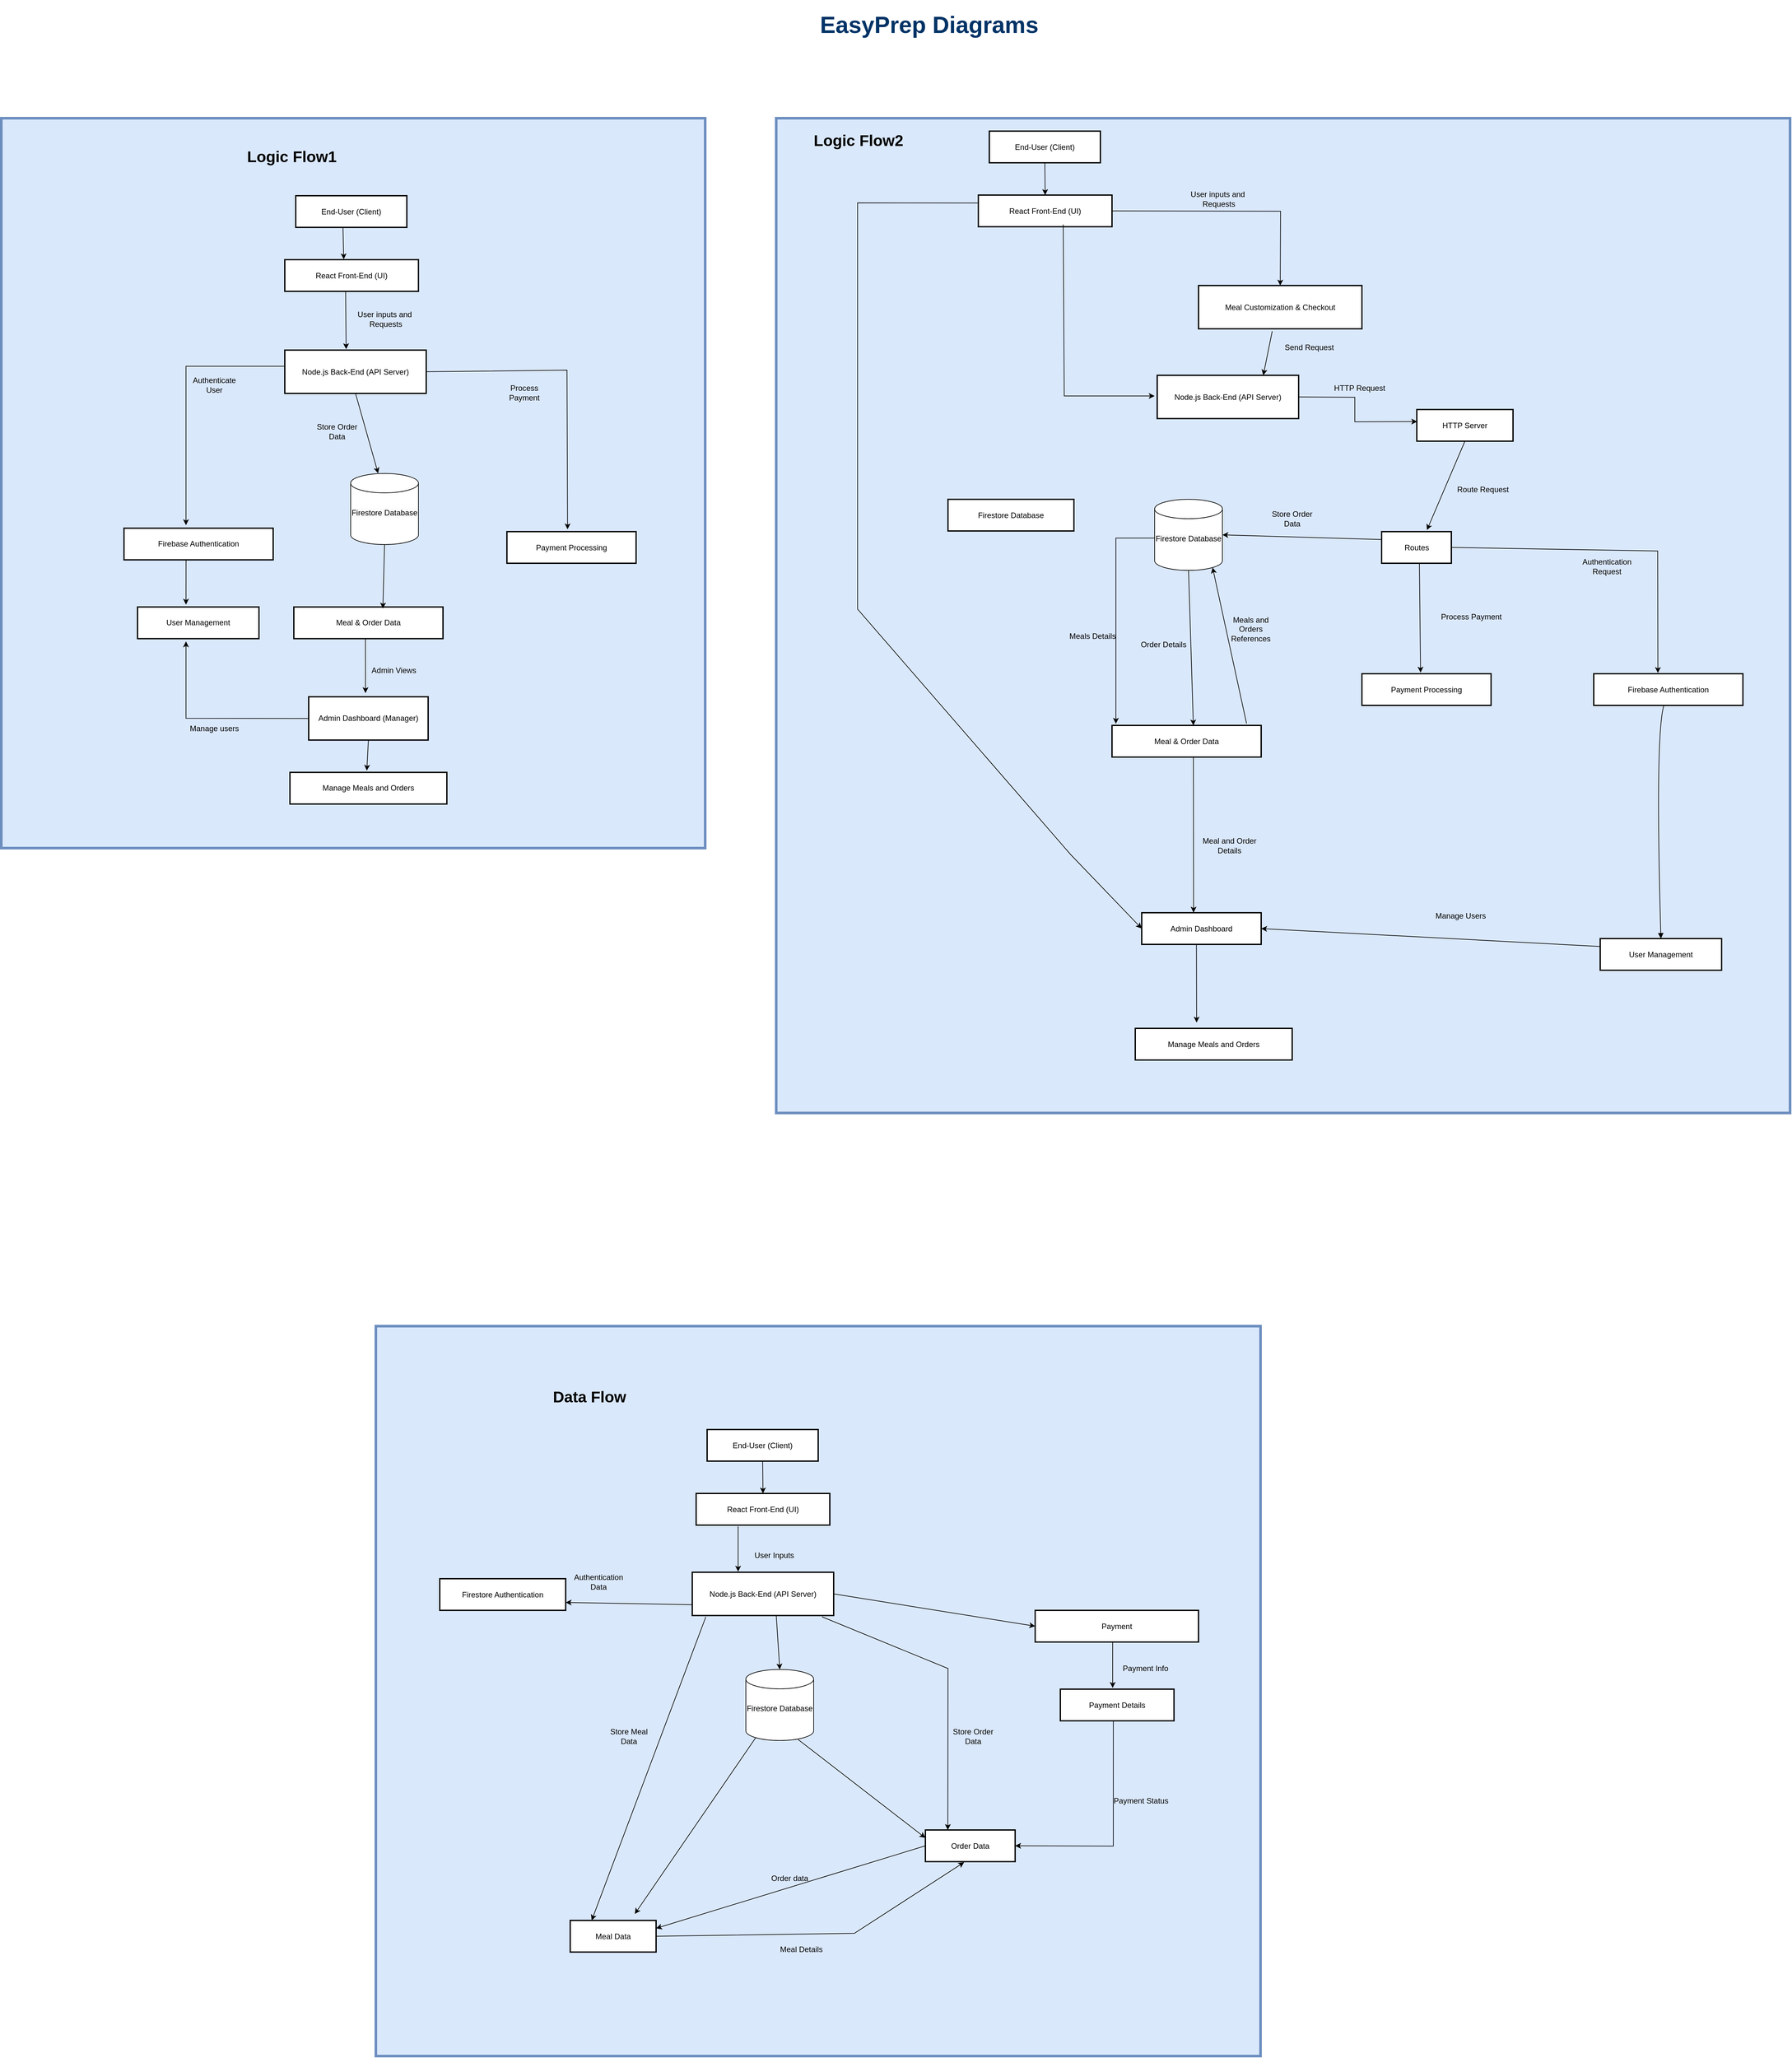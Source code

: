 <mxfile version="24.7.17">
  <diagram name="Página-1" id="Wj7bkrWhyNTTVyXBSG75">
    <mxGraphModel dx="5250" dy="5443" grid="1" gridSize="10" guides="1" tooltips="1" connect="1" arrows="1" fold="1" page="1" pageScale="1" pageWidth="827" pageHeight="1169" math="0" shadow="0">
      <root>
        <mxCell id="0" />
        <mxCell id="1" parent="0" />
        <mxCell id="B_35S5gpbFawmx_jOyjQ-3" value="" style="rounded=0;whiteSpace=wrap;html=1;strokeWidth=4;strokeColor=#6c8ebf;fillColor=#dae8fc;" parent="1" vertex="1">
          <mxGeometry x="790" y="730" width="1370" height="1130" as="geometry" />
        </mxCell>
        <mxCell id="B_35S5gpbFawmx_jOyjQ-2" value="" style="rounded=0;whiteSpace=wrap;html=1;strokeWidth=4;strokeColor=#6c8ebf;fillColor=#dae8fc;" parent="1" vertex="1">
          <mxGeometry x="1410" y="-1140" width="1570" height="1540" as="geometry" />
        </mxCell>
        <mxCell id="B_35S5gpbFawmx_jOyjQ-1" value="" style="rounded=0;whiteSpace=wrap;html=1;strokeWidth=4;strokeColor=#6c8ebf;fillColor=#dae8fc;" parent="1" vertex="1">
          <mxGeometry x="210" y="-1140" width="1090" height="1130" as="geometry" />
        </mxCell>
        <mxCell id="eNxakO4vyFPUI2PMmRqs-117" value="End-User (Client)" style="whiteSpace=wrap;strokeWidth=2;" parent="1" vertex="1">
          <mxGeometry x="666" y="-1020" width="172" height="49" as="geometry" />
        </mxCell>
        <mxCell id="eNxakO4vyFPUI2PMmRqs-118" value="React Front-End (UI)" style="whiteSpace=wrap;strokeWidth=2;" parent="1" vertex="1">
          <mxGeometry x="649" y="-921" width="207" height="49" as="geometry" />
        </mxCell>
        <mxCell id="eNxakO4vyFPUI2PMmRqs-119" value="Node.js Back-End (API Server)" style="whiteSpace=wrap;strokeWidth=2;" parent="1" vertex="1">
          <mxGeometry x="649" y="-781" width="219" height="67" as="geometry" />
        </mxCell>
        <mxCell id="eNxakO4vyFPUI2PMmRqs-120" value="Firebase Authentication" style="whiteSpace=wrap;strokeWidth=2;" parent="1" vertex="1">
          <mxGeometry x="400" y="-505.3" width="231" height="49" as="geometry" />
        </mxCell>
        <mxCell id="eNxakO4vyFPUI2PMmRqs-123" value="User Management" style="whiteSpace=wrap;strokeWidth=2;" parent="1" vertex="1">
          <mxGeometry x="421" y="-383.3" width="188" height="49" as="geometry" />
        </mxCell>
        <mxCell id="eNxakO4vyFPUI2PMmRqs-124" value="Meal &amp; Order Data" style="whiteSpace=wrap;strokeWidth=2;" parent="1" vertex="1">
          <mxGeometry x="663" y="-383.3" width="231" height="49" as="geometry" />
        </mxCell>
        <mxCell id="eNxakO4vyFPUI2PMmRqs-125" value="Payment Processing" style="whiteSpace=wrap;strokeWidth=2;" parent="1" vertex="1">
          <mxGeometry x="993" y="-500" width="200" height="49" as="geometry" />
        </mxCell>
        <mxCell id="eNxakO4vyFPUI2PMmRqs-126" value="Admin Dashboard (Manager)" style="whiteSpace=wrap;strokeWidth=2;" parent="1" vertex="1">
          <mxGeometry x="686" y="-244.3" width="185" height="67" as="geometry" />
        </mxCell>
        <mxCell id="eNxakO4vyFPUI2PMmRqs-127" value="Manage Meals and Orders" style="whiteSpace=wrap;strokeWidth=2;" parent="1" vertex="1">
          <mxGeometry x="657" y="-127.3" width="243" height="49" as="geometry" />
        </mxCell>
        <mxCell id="eNxakO4vyFPUI2PMmRqs-146" value="&lt;font style=&quot;font-size: 24px;&quot;&gt;&lt;b&gt;Logic Flow1&lt;/b&gt;&lt;/font&gt;" style="text;html=1;align=center;verticalAlign=middle;whiteSpace=wrap;rounded=0;" parent="1" vertex="1">
          <mxGeometry x="540" y="-1100" width="240" height="40" as="geometry" />
        </mxCell>
        <mxCell id="eNxakO4vyFPUI2PMmRqs-147" value="End-User (Client)" style="whiteSpace=wrap;strokeWidth=2;" parent="1" vertex="1">
          <mxGeometry x="1303" y="890" width="172" height="49" as="geometry" />
        </mxCell>
        <mxCell id="eNxakO4vyFPUI2PMmRqs-148" value="React Front-End (UI)" style="whiteSpace=wrap;strokeWidth=2;" parent="1" vertex="1">
          <mxGeometry x="1286" y="989" width="207" height="49" as="geometry" />
        </mxCell>
        <mxCell id="eNxakO4vyFPUI2PMmRqs-149" value="Node.js Back-End (API Server)" style="whiteSpace=wrap;strokeWidth=2;" parent="1" vertex="1">
          <mxGeometry x="1280" y="1111" width="219" height="67" as="geometry" />
        </mxCell>
        <mxCell id="eNxakO4vyFPUI2PMmRqs-152" value=" Payment " style="whiteSpace=wrap;strokeWidth=2;" parent="1" vertex="1">
          <mxGeometry x="1811" y="1170" width="253" height="49" as="geometry" />
        </mxCell>
        <mxCell id="eNxakO4vyFPUI2PMmRqs-153" value="Meal Data" style="whiteSpace=wrap;strokeWidth=2;" parent="1" vertex="1">
          <mxGeometry x="1091" y="1650" width="133" height="49" as="geometry" />
        </mxCell>
        <mxCell id="eNxakO4vyFPUI2PMmRqs-154" value="Order Data" style="whiteSpace=wrap;strokeWidth=2;" parent="1" vertex="1">
          <mxGeometry x="1641" y="1510" width="139" height="49" as="geometry" />
        </mxCell>
        <mxCell id="eNxakO4vyFPUI2PMmRqs-155" value="Payment Details" style="whiteSpace=wrap;strokeWidth=2;" parent="1" vertex="1">
          <mxGeometry x="1850" y="1292" width="176" height="49" as="geometry" />
        </mxCell>
        <mxCell id="eNxakO4vyFPUI2PMmRqs-172" value="&lt;font style=&quot;font-size: 24px;&quot;&gt;&lt;b&gt;Data Flow&lt;/b&gt;&lt;/font&gt;" style="text;html=1;align=center;verticalAlign=middle;whiteSpace=wrap;rounded=0;" parent="1" vertex="1">
          <mxGeometry x="1001" y="820" width="240" height="40" as="geometry" />
        </mxCell>
        <mxCell id="eNxakO4vyFPUI2PMmRqs-173" value="&lt;span style=&quot;font-size: 24px;&quot;&gt;&lt;b&gt;Logic Flow2&lt;/b&gt;&lt;/span&gt;" style="text;html=1;align=center;verticalAlign=middle;whiteSpace=wrap;rounded=0;" parent="1" vertex="1">
          <mxGeometry x="1356" y="-1120" width="363" height="30" as="geometry" />
        </mxCell>
        <mxCell id="eNxakO4vyFPUI2PMmRqs-174" value="End-User (Client)" style="whiteSpace=wrap;strokeWidth=2;" parent="1" vertex="1">
          <mxGeometry x="1740" y="-1120" width="172" height="49" as="geometry" />
        </mxCell>
        <mxCell id="eNxakO4vyFPUI2PMmRqs-175" value="React Front-End (UI)" style="whiteSpace=wrap;strokeWidth=2;" parent="1" vertex="1">
          <mxGeometry x="1723" y="-1021" width="207" height="49" as="geometry" />
        </mxCell>
        <mxCell id="eNxakO4vyFPUI2PMmRqs-176" value="Node.js Back-End (API Server)" style="whiteSpace=wrap;strokeWidth=2;" parent="1" vertex="1">
          <mxGeometry x="2000" y="-742" width="219" height="67" as="geometry" />
        </mxCell>
        <mxCell id="eNxakO4vyFPUI2PMmRqs-177" value="HTTP Server" style="whiteSpace=wrap;strokeWidth=2;" parent="1" vertex="1">
          <mxGeometry x="2402" y="-689" width="149" height="49" as="geometry" />
        </mxCell>
        <mxCell id="eNxakO4vyFPUI2PMmRqs-178" value="Routes" style="whiteSpace=wrap;strokeWidth=2;" parent="1" vertex="1">
          <mxGeometry x="2347.5" y="-500" width="108" height="49" as="geometry" />
        </mxCell>
        <mxCell id="eNxakO4vyFPUI2PMmRqs-179" value="Firebase Authentication" style="whiteSpace=wrap;strokeWidth=2;" parent="1" vertex="1">
          <mxGeometry x="2676" y="-280" width="231" height="49" as="geometry" />
        </mxCell>
        <mxCell id="eNxakO4vyFPUI2PMmRqs-180" value="Firestore Database" style="whiteSpace=wrap;strokeWidth=2;" parent="1" vertex="1">
          <mxGeometry x="1676" y="-550" width="195" height="49" as="geometry" />
        </mxCell>
        <mxCell id="eNxakO4vyFPUI2PMmRqs-182" value="User Management" style="whiteSpace=wrap;strokeWidth=2;" parent="1" vertex="1">
          <mxGeometry x="2686" y="130" width="188" height="49" as="geometry" />
        </mxCell>
        <mxCell id="eNxakO4vyFPUI2PMmRqs-183" value="Meal &amp; Order Data" style="whiteSpace=wrap;strokeWidth=2;" parent="1" vertex="1">
          <mxGeometry x="1930" y="-200" width="231" height="49" as="geometry" />
        </mxCell>
        <mxCell id="eNxakO4vyFPUI2PMmRqs-184" value="Payment Processing" style="whiteSpace=wrap;strokeWidth=2;" parent="1" vertex="1">
          <mxGeometry x="2317" y="-280" width="200" height="49" as="geometry" />
        </mxCell>
        <mxCell id="eNxakO4vyFPUI2PMmRqs-185" value="Admin Dashboard" style="whiteSpace=wrap;strokeWidth=2;" parent="1" vertex="1">
          <mxGeometry x="1976" y="90" width="185" height="49" as="geometry" />
        </mxCell>
        <mxCell id="eNxakO4vyFPUI2PMmRqs-186" value="Manage Meals and Orders" style="whiteSpace=wrap;strokeWidth=2;" parent="1" vertex="1">
          <mxGeometry x="1966" y="269" width="243" height="49" as="geometry" />
        </mxCell>
        <mxCell id="eNxakO4vyFPUI2PMmRqs-187" value="Meal Customization &amp; Checkout" style="whiteSpace=wrap;strokeWidth=2;" parent="1" vertex="1">
          <mxGeometry x="2064" y="-881" width="253" height="67" as="geometry" />
        </mxCell>
        <mxCell id="eNxakO4vyFPUI2PMmRqs-188" value="" style="whiteSpace=wrap;strokeWidth=2;" parent="1" vertex="1">
          <mxGeometry x="2941" y="155" as="geometry" />
        </mxCell>
        <mxCell id="eNxakO4vyFPUI2PMmRqs-189" value="" style="whiteSpace=wrap;strokeWidth=2;" parent="1" vertex="1">
          <mxGeometry x="2571" y="394" as="geometry" />
        </mxCell>
        <mxCell id="eNxakO4vyFPUI2PMmRqs-197" value="" style="curved=1;startArrow=none;endArrow=block;exitX=0.47;exitY=1;entryX=0.5;entryY=0.01;rounded=0;" parent="1" source="eNxakO4vyFPUI2PMmRqs-179" target="eNxakO4vyFPUI2PMmRqs-182" edge="1">
          <mxGeometry relative="1" as="geometry">
            <Array as="points">
              <mxPoint x="2771" y="-186" />
            </Array>
          </mxGeometry>
        </mxCell>
        <mxCell id="eNxakO4vyFPUI2PMmRqs-220" value="&#xa;&lt;span style=&quot;color: rgb(0, 0, 0); font-family: Helvetica; font-size: 12px; font-style: normal; font-variant-ligatures: normal; font-variant-caps: normal; font-weight: 400; letter-spacing: normal; orphans: 2; text-align: center; text-indent: 0px; text-transform: none; widows: 2; word-spacing: 0px; -webkit-text-stroke-width: 0px; white-space: normal; background-color: rgb(251, 251, 251); text-decoration-thickness: initial; text-decoration-style: initial; text-decoration-color: initial; display: inline !important; float: none;&quot;&gt;Firestore Database&lt;/span&gt;&#xa;&#xa;" style="shape=cylinder3;whiteSpace=wrap;html=1;boundedLbl=1;backgroundOutline=1;size=15;" parent="1" vertex="1">
          <mxGeometry x="751" y="-590" width="105" height="110" as="geometry" />
        </mxCell>
        <mxCell id="eNxakO4vyFPUI2PMmRqs-222" value="" style="endArrow=classic;html=1;rounded=0;exitX=0.425;exitY=1.012;exitDx=0;exitDy=0;exitPerimeter=0;entryX=0.441;entryY=-0.012;entryDx=0;entryDy=0;entryPerimeter=0;" parent="1" source="eNxakO4vyFPUI2PMmRqs-117" target="eNxakO4vyFPUI2PMmRqs-118" edge="1">
          <mxGeometry width="50" height="50" relative="1" as="geometry">
            <mxPoint x="786" y="-850" as="sourcePoint" />
            <mxPoint x="836" y="-900" as="targetPoint" />
          </mxGeometry>
        </mxCell>
        <mxCell id="eNxakO4vyFPUI2PMmRqs-223" value="User inputs and&amp;nbsp; Requests" style="text;html=1;align=center;verticalAlign=middle;whiteSpace=wrap;rounded=0;" parent="1" vertex="1">
          <mxGeometry x="745" y="-844" width="121" height="30" as="geometry" />
        </mxCell>
        <mxCell id="eNxakO4vyFPUI2PMmRqs-224" value="" style="endArrow=classic;html=1;rounded=0;exitX=0.455;exitY=0.996;exitDx=0;exitDy=0;exitPerimeter=0;entryX=0.434;entryY=-0.021;entryDx=0;entryDy=0;entryPerimeter=0;" parent="1" source="eNxakO4vyFPUI2PMmRqs-118" target="eNxakO4vyFPUI2PMmRqs-119" edge="1">
          <mxGeometry width="50" height="50" relative="1" as="geometry">
            <mxPoint x="786" y="-850" as="sourcePoint" />
            <mxPoint x="836" y="-900" as="targetPoint" />
          </mxGeometry>
        </mxCell>
        <mxCell id="eNxakO4vyFPUI2PMmRqs-225" value="Store Order Data" style="text;html=1;align=center;verticalAlign=middle;whiteSpace=wrap;rounded=0;" parent="1" vertex="1">
          <mxGeometry x="686" y="-670" width="88" height="30" as="geometry" />
        </mxCell>
        <mxCell id="eNxakO4vyFPUI2PMmRqs-226" value="" style="endArrow=classic;html=1;rounded=0;exitX=0.5;exitY=1;exitDx=0;exitDy=0;entryX=0.405;entryY=-0.002;entryDx=0;entryDy=0;entryPerimeter=0;" parent="1" source="eNxakO4vyFPUI2PMmRqs-119" target="eNxakO4vyFPUI2PMmRqs-220" edge="1">
          <mxGeometry width="50" height="50" relative="1" as="geometry">
            <mxPoint x="736" y="-590" as="sourcePoint" />
            <mxPoint x="786" y="-640" as="targetPoint" />
          </mxGeometry>
        </mxCell>
        <mxCell id="eNxakO4vyFPUI2PMmRqs-227" value="" style="endArrow=classic;html=1;rounded=0;exitX=1;exitY=0.5;exitDx=0;exitDy=0;entryX=0.636;entryY=0.035;entryDx=0;entryDy=0;entryPerimeter=0;" parent="1" source="eNxakO4vyFPUI2PMmRqs-119" edge="1">
          <mxGeometry width="50" height="50" relative="1" as="geometry">
            <mxPoint x="846" y="-490" as="sourcePoint" />
            <mxPoint x="1086.908" y="-503.585" as="targetPoint" />
            <Array as="points">
              <mxPoint x="1086" y="-750" />
            </Array>
          </mxGeometry>
        </mxCell>
        <mxCell id="eNxakO4vyFPUI2PMmRqs-228" value="Process Payment" style="text;html=1;align=center;verticalAlign=middle;whiteSpace=wrap;rounded=0;" parent="1" vertex="1">
          <mxGeometry x="976" y="-730" width="88" height="30" as="geometry" />
        </mxCell>
        <mxCell id="eNxakO4vyFPUI2PMmRqs-231" value="" style="endArrow=classic;html=1;rounded=0;exitX=0.003;exitY=0.373;exitDx=0;exitDy=0;exitPerimeter=0;" parent="1" source="eNxakO4vyFPUI2PMmRqs-119" edge="1">
          <mxGeometry width="50" height="50" relative="1" as="geometry">
            <mxPoint x="496" y="-760" as="sourcePoint" />
            <mxPoint x="496" y="-510" as="targetPoint" />
            <Array as="points">
              <mxPoint x="496" y="-756" />
            </Array>
          </mxGeometry>
        </mxCell>
        <mxCell id="eNxakO4vyFPUI2PMmRqs-233" value="Authenticate User" style="text;html=1;align=center;verticalAlign=middle;whiteSpace=wrap;rounded=0;" parent="1" vertex="1">
          <mxGeometry x="496" y="-742" width="88" height="30" as="geometry" />
        </mxCell>
        <mxCell id="eNxakO4vyFPUI2PMmRqs-234" value="" style="endArrow=classic;html=1;rounded=0;exitX=0.416;exitY=0.986;exitDx=0;exitDy=0;exitPerimeter=0;entryX=0.399;entryY=-0.076;entryDx=0;entryDy=0;entryPerimeter=0;" parent="1" source="eNxakO4vyFPUI2PMmRqs-120" target="eNxakO4vyFPUI2PMmRqs-123" edge="1">
          <mxGeometry width="50" height="50" relative="1" as="geometry">
            <mxPoint x="996" y="-370" as="sourcePoint" />
            <mxPoint x="1046" y="-420" as="targetPoint" />
          </mxGeometry>
        </mxCell>
        <mxCell id="eNxakO4vyFPUI2PMmRqs-236" value="" style="endArrow=classic;html=1;rounded=0;exitX=0.5;exitY=1;exitDx=0;exitDy=0;exitPerimeter=0;entryX=0.597;entryY=0.047;entryDx=0;entryDy=0;entryPerimeter=0;" parent="1" source="eNxakO4vyFPUI2PMmRqs-220" target="eNxakO4vyFPUI2PMmRqs-124" edge="1">
          <mxGeometry width="50" height="50" relative="1" as="geometry">
            <mxPoint x="996" y="-370" as="sourcePoint" />
            <mxPoint x="1046" y="-420" as="targetPoint" />
          </mxGeometry>
        </mxCell>
        <mxCell id="eNxakO4vyFPUI2PMmRqs-238" value="" style="endArrow=classic;html=1;rounded=0;exitX=0.48;exitY=1;exitDx=0;exitDy=0;exitPerimeter=0;" parent="1" source="eNxakO4vyFPUI2PMmRqs-124" edge="1">
          <mxGeometry width="50" height="50" relative="1" as="geometry">
            <mxPoint x="916" y="-300" as="sourcePoint" />
            <mxPoint x="774" y="-250" as="targetPoint" />
          </mxGeometry>
        </mxCell>
        <mxCell id="eNxakO4vyFPUI2PMmRqs-239" value="&lt;div&gt;Admin Views&lt;/div&gt;" style="text;html=1;align=center;verticalAlign=middle;whiteSpace=wrap;rounded=0;" parent="1" vertex="1">
          <mxGeometry x="774" y="-300" width="88" height="30" as="geometry" />
        </mxCell>
        <mxCell id="eNxakO4vyFPUI2PMmRqs-240" value="" style="endArrow=classic;html=1;rounded=0;exitX=0.5;exitY=1;exitDx=0;exitDy=0;" parent="1" source="eNxakO4vyFPUI2PMmRqs-126" edge="1">
          <mxGeometry width="50" height="50" relative="1" as="geometry">
            <mxPoint x="916" y="-300" as="sourcePoint" />
            <mxPoint x="776" y="-130" as="targetPoint" />
          </mxGeometry>
        </mxCell>
        <mxCell id="eNxakO4vyFPUI2PMmRqs-241" value="" style="endArrow=classic;html=1;rounded=0;entryX=0.5;entryY=0;entryDx=0;entryDy=0;" parent="1" target="eNxakO4vyFPUI2PMmRqs-175" edge="1">
          <mxGeometry width="50" height="50" relative="1" as="geometry">
            <mxPoint x="1826" y="-1070" as="sourcePoint" />
            <mxPoint x="1946" y="-930" as="targetPoint" />
          </mxGeometry>
        </mxCell>
        <mxCell id="eNxakO4vyFPUI2PMmRqs-242" value="" style="endArrow=classic;html=1;rounded=0;exitX=1;exitY=0.5;exitDx=0;exitDy=0;entryX=0.5;entryY=0;entryDx=0;entryDy=0;" parent="1" source="eNxakO4vyFPUI2PMmRqs-175" target="eNxakO4vyFPUI2PMmRqs-187" edge="1">
          <mxGeometry width="50" height="50" relative="1" as="geometry">
            <mxPoint x="1446" y="-720" as="sourcePoint" />
            <mxPoint x="1496" y="-770" as="targetPoint" />
            <Array as="points">
              <mxPoint x="2191" y="-996" />
            </Array>
          </mxGeometry>
        </mxCell>
        <mxCell id="eNxakO4vyFPUI2PMmRqs-243" value="User inputs and&amp;nbsp; Requests" style="text;html=1;align=center;verticalAlign=middle;whiteSpace=wrap;rounded=0;" parent="1" vertex="1">
          <mxGeometry x="2035" y="-1030" width="121" height="30" as="geometry" />
        </mxCell>
        <mxCell id="eNxakO4vyFPUI2PMmRqs-244" value="Send Request" style="text;html=1;align=center;verticalAlign=middle;whiteSpace=wrap;rounded=0;" parent="1" vertex="1">
          <mxGeometry x="2175" y="-800" width="121" height="30" as="geometry" />
        </mxCell>
        <mxCell id="eNxakO4vyFPUI2PMmRqs-245" value="" style="endArrow=classic;html=1;rounded=0;exitX=0.451;exitY=1.056;exitDx=0;exitDy=0;exitPerimeter=0;entryX=0.75;entryY=0;entryDx=0;entryDy=0;" parent="1" source="eNxakO4vyFPUI2PMmRqs-187" target="eNxakO4vyFPUI2PMmRqs-176" edge="1">
          <mxGeometry width="50" height="50" relative="1" as="geometry">
            <mxPoint x="1606" y="-720" as="sourcePoint" />
            <mxPoint x="1656" y="-770" as="targetPoint" />
          </mxGeometry>
        </mxCell>
        <mxCell id="eNxakO4vyFPUI2PMmRqs-246" value="" style="endArrow=classic;html=1;rounded=0;exitX=0.635;exitY=0.931;exitDx=0;exitDy=0;exitPerimeter=0;" parent="1" source="eNxakO4vyFPUI2PMmRqs-175" edge="1">
          <mxGeometry width="50" height="50" relative="1" as="geometry">
            <mxPoint x="1896" y="-690" as="sourcePoint" />
            <mxPoint x="1996" y="-710" as="targetPoint" />
            <Array as="points">
              <mxPoint x="1856" y="-710" />
            </Array>
          </mxGeometry>
        </mxCell>
        <mxCell id="eNxakO4vyFPUI2PMmRqs-247" value="HTTP Request&lt;div&gt;&lt;br&gt;&lt;/div&gt;" style="text;html=1;align=center;verticalAlign=middle;whiteSpace=wrap;rounded=0;" parent="1" vertex="1">
          <mxGeometry x="2253" y="-730" width="121" height="30" as="geometry" />
        </mxCell>
        <mxCell id="eNxakO4vyFPUI2PMmRqs-248" value="" style="endArrow=classic;html=1;rounded=0;exitX=1;exitY=0.5;exitDx=0;exitDy=0;entryX=0.004;entryY=0.38;entryDx=0;entryDy=0;entryPerimeter=0;" parent="1" source="eNxakO4vyFPUI2PMmRqs-176" target="eNxakO4vyFPUI2PMmRqs-177" edge="1">
          <mxGeometry width="50" height="50" relative="1" as="geometry">
            <mxPoint x="2116" y="-540" as="sourcePoint" />
            <mxPoint x="2166" y="-590" as="targetPoint" />
            <Array as="points">
              <mxPoint x="2306" y="-708" />
              <mxPoint x="2306" y="-670" />
            </Array>
          </mxGeometry>
        </mxCell>
        <mxCell id="eNxakO4vyFPUI2PMmRqs-249" value="" style="endArrow=classic;html=1;rounded=0;exitX=0.5;exitY=1;exitDx=0;exitDy=0;entryX=0.65;entryY=-0.051;entryDx=0;entryDy=0;entryPerimeter=0;" parent="1" source="eNxakO4vyFPUI2PMmRqs-177" target="eNxakO4vyFPUI2PMmRqs-178" edge="1">
          <mxGeometry width="50" height="50" relative="1" as="geometry">
            <mxPoint x="2296" y="-550" as="sourcePoint" />
            <mxPoint x="2346" y="-600" as="targetPoint" />
          </mxGeometry>
        </mxCell>
        <mxCell id="eNxakO4vyFPUI2PMmRqs-250" value="&lt;div&gt;Route Request&lt;/div&gt;" style="text;html=1;align=center;verticalAlign=middle;whiteSpace=wrap;rounded=0;" parent="1" vertex="1">
          <mxGeometry x="2444" y="-580" width="121" height="30" as="geometry" />
        </mxCell>
        <mxCell id="eNxakO4vyFPUI2PMmRqs-251" value="&lt;div&gt;Authentication Request&lt;/div&gt;" style="text;html=1;align=center;verticalAlign=middle;whiteSpace=wrap;rounded=0;" parent="1" vertex="1">
          <mxGeometry x="2636" y="-461" width="121" height="30" as="geometry" />
        </mxCell>
        <mxCell id="eNxakO4vyFPUI2PMmRqs-252" value="" style="endArrow=classic;html=1;rounded=0;exitX=1;exitY=0.5;exitDx=0;exitDy=0;entryX=0.43;entryY=-0.025;entryDx=0;entryDy=0;entryPerimeter=0;" parent="1" source="eNxakO4vyFPUI2PMmRqs-178" target="eNxakO4vyFPUI2PMmRqs-179" edge="1">
          <mxGeometry width="50" height="50" relative="1" as="geometry">
            <mxPoint x="2626" y="-320" as="sourcePoint" />
            <mxPoint x="2676" y="-370" as="targetPoint" />
            <Array as="points">
              <mxPoint x="2775" y="-470" />
            </Array>
          </mxGeometry>
        </mxCell>
        <mxCell id="eNxakO4vyFPUI2PMmRqs-254" value="&lt;div&gt;Process Payment&lt;/div&gt;" style="text;html=1;align=center;verticalAlign=middle;whiteSpace=wrap;rounded=0;" parent="1" vertex="1">
          <mxGeometry x="2426" y="-383.3" width="121" height="30" as="geometry" />
        </mxCell>
        <mxCell id="eNxakO4vyFPUI2PMmRqs-255" value="" style="endArrow=classic;html=1;rounded=0;entryX=0.434;entryY=-0.037;entryDx=0;entryDy=0;entryPerimeter=0;" parent="1" edge="1">
          <mxGeometry width="50" height="50" relative="1" as="geometry">
            <mxPoint x="2406" y="-450" as="sourcePoint" />
            <mxPoint x="2407.802" y="-281.813" as="targetPoint" />
          </mxGeometry>
        </mxCell>
        <mxCell id="eNxakO4vyFPUI2PMmRqs-256" style="edgeStyle=orthogonalEdgeStyle;rounded=0;orthogonalLoop=1;jettySize=auto;html=1;exitX=0.5;exitY=1;exitDx=0;exitDy=0;" parent="1" source="eNxakO4vyFPUI2PMmRqs-254" target="eNxakO4vyFPUI2PMmRqs-254" edge="1">
          <mxGeometry relative="1" as="geometry" />
        </mxCell>
        <mxCell id="eNxakO4vyFPUI2PMmRqs-259" value="" style="endArrow=classic;html=1;rounded=0;exitX=0;exitY=0.5;exitDx=0;exitDy=0;" parent="1" source="eNxakO4vyFPUI2PMmRqs-126" edge="1">
          <mxGeometry width="50" height="50" relative="1" as="geometry">
            <mxPoint x="836" y="-80" as="sourcePoint" />
            <mxPoint x="496" y="-330" as="targetPoint" />
            <Array as="points">
              <mxPoint x="496" y="-211" />
            </Array>
          </mxGeometry>
        </mxCell>
        <mxCell id="eNxakO4vyFPUI2PMmRqs-260" value="&lt;div&gt;Manage users&lt;/div&gt;" style="text;html=1;align=center;verticalAlign=middle;whiteSpace=wrap;rounded=0;" parent="1" vertex="1">
          <mxGeometry x="496" y="-210" width="88" height="30" as="geometry" />
        </mxCell>
        <mxCell id="eNxakO4vyFPUI2PMmRqs-261" value="Store Order Data" style="text;html=1;align=center;verticalAlign=middle;whiteSpace=wrap;rounded=0;" parent="1" vertex="1">
          <mxGeometry x="2165" y="-535.3" width="88" height="30" as="geometry" />
        </mxCell>
        <mxCell id="eNxakO4vyFPUI2PMmRqs-262" value="&#xa;&lt;span style=&quot;color: rgb(0, 0, 0); font-family: Helvetica; font-size: 12px; font-style: normal; font-variant-ligatures: normal; font-variant-caps: normal; font-weight: 400; letter-spacing: normal; orphans: 2; text-align: center; text-indent: 0px; text-transform: none; widows: 2; word-spacing: 0px; -webkit-text-stroke-width: 0px; white-space: normal; background-color: rgb(251, 251, 251); text-decoration-thickness: initial; text-decoration-style: initial; text-decoration-color: initial; display: inline !important; float: none;&quot;&gt;Firestore Database&lt;/span&gt;&#xa;&#xa;" style="shape=cylinder3;whiteSpace=wrap;html=1;boundedLbl=1;backgroundOutline=1;size=15;" parent="1" vertex="1">
          <mxGeometry x="1996" y="-550" width="105" height="110" as="geometry" />
        </mxCell>
        <mxCell id="eNxakO4vyFPUI2PMmRqs-263" value="" style="endArrow=classic;html=1;rounded=0;exitX=0;exitY=0.25;exitDx=0;exitDy=0;entryX=1;entryY=0.5;entryDx=0;entryDy=0;entryPerimeter=0;" parent="1" source="eNxakO4vyFPUI2PMmRqs-178" target="eNxakO4vyFPUI2PMmRqs-262" edge="1">
          <mxGeometry width="50" height="50" relative="1" as="geometry">
            <mxPoint x="1706" y="-600" as="sourcePoint" />
            <mxPoint x="1756" y="-650" as="targetPoint" />
          </mxGeometry>
        </mxCell>
        <mxCell id="eNxakO4vyFPUI2PMmRqs-264" value="" style="endArrow=classic;html=1;rounded=0;exitX=0.902;exitY=-0.061;exitDx=0;exitDy=0;exitPerimeter=0;entryX=0.855;entryY=1;entryDx=0;entryDy=-4.35;entryPerimeter=0;" parent="1" source="eNxakO4vyFPUI2PMmRqs-183" target="eNxakO4vyFPUI2PMmRqs-262" edge="1">
          <mxGeometry width="50" height="50" relative="1" as="geometry">
            <mxPoint x="1806" y="-110" as="sourcePoint" />
            <mxPoint x="1856" y="-160" as="targetPoint" />
          </mxGeometry>
        </mxCell>
        <mxCell id="eNxakO4vyFPUI2PMmRqs-265" value="Meals and Orders References" style="text;html=1;align=center;verticalAlign=middle;whiteSpace=wrap;rounded=0;" parent="1" vertex="1">
          <mxGeometry x="2101" y="-364.3" width="88" height="30" as="geometry" />
        </mxCell>
        <mxCell id="eNxakO4vyFPUI2PMmRqs-266" value="" style="endArrow=classic;html=1;rounded=0;exitX=0.5;exitY=1;exitDx=0;exitDy=0;exitPerimeter=0;" parent="1" source="eNxakO4vyFPUI2PMmRqs-262" edge="1">
          <mxGeometry width="50" height="50" relative="1" as="geometry">
            <mxPoint x="1926" y="-300" as="sourcePoint" />
            <mxPoint x="2056" y="-200" as="targetPoint" />
          </mxGeometry>
        </mxCell>
        <mxCell id="eNxakO4vyFPUI2PMmRqs-267" value="Order Details" style="text;html=1;align=center;verticalAlign=middle;whiteSpace=wrap;rounded=0;" parent="1" vertex="1">
          <mxGeometry x="1966" y="-340.0" width="88" height="30" as="geometry" />
        </mxCell>
        <mxCell id="eNxakO4vyFPUI2PMmRqs-268" value="" style="endArrow=classic;html=1;rounded=0;exitX=0;exitY=0.545;exitDx=0;exitDy=0;exitPerimeter=0;entryX=0.026;entryY=-0.054;entryDx=0;entryDy=0;entryPerimeter=0;" parent="1" source="eNxakO4vyFPUI2PMmRqs-262" target="eNxakO4vyFPUI2PMmRqs-183" edge="1">
          <mxGeometry width="50" height="50" relative="1" as="geometry">
            <mxPoint x="1806" y="-110" as="sourcePoint" />
            <mxPoint x="1936" y="-210" as="targetPoint" />
            <Array as="points">
              <mxPoint x="1936" y="-490" />
            </Array>
          </mxGeometry>
        </mxCell>
        <mxCell id="eNxakO4vyFPUI2PMmRqs-269" value="Meals Details" style="text;html=1;align=center;verticalAlign=middle;whiteSpace=wrap;rounded=0;" parent="1" vertex="1">
          <mxGeometry x="1856" y="-353.3" width="88" height="30" as="geometry" />
        </mxCell>
        <mxCell id="eNxakO4vyFPUI2PMmRqs-270" value="" style="endArrow=classic;html=1;rounded=0;entryX=0.434;entryY=-0.005;entryDx=0;entryDy=0;entryPerimeter=0;" parent="1" target="eNxakO4vyFPUI2PMmRqs-185" edge="1">
          <mxGeometry width="50" height="50" relative="1" as="geometry">
            <mxPoint x="2056" y="-150" as="sourcePoint" />
            <mxPoint x="2256" y="90" as="targetPoint" />
          </mxGeometry>
        </mxCell>
        <mxCell id="eNxakO4vyFPUI2PMmRqs-271" value="&lt;div&gt;Meal and Order Details&lt;/div&gt;" style="text;html=1;align=center;verticalAlign=middle;whiteSpace=wrap;rounded=0;" parent="1" vertex="1">
          <mxGeometry x="2068" y="-29.3" width="88" height="30" as="geometry" />
        </mxCell>
        <mxCell id="eNxakO4vyFPUI2PMmRqs-272" value="&lt;div&gt;Manage Users&lt;/div&gt;" style="text;html=1;align=center;verticalAlign=middle;whiteSpace=wrap;rounded=0;" parent="1" vertex="1">
          <mxGeometry x="2426" y="80" width="88" height="30" as="geometry" />
        </mxCell>
        <mxCell id="eNxakO4vyFPUI2PMmRqs-273" value="" style="endArrow=classic;html=1;rounded=0;exitX=0;exitY=0.25;exitDx=0;exitDy=0;entryX=1;entryY=0.5;entryDx=0;entryDy=0;" parent="1" source="eNxakO4vyFPUI2PMmRqs-182" target="eNxakO4vyFPUI2PMmRqs-185" edge="1">
          <mxGeometry width="50" height="50" relative="1" as="geometry">
            <mxPoint x="2206" y="140" as="sourcePoint" />
            <mxPoint x="2256" y="90" as="targetPoint" />
          </mxGeometry>
        </mxCell>
        <mxCell id="eNxakO4vyFPUI2PMmRqs-274" value="" style="endArrow=classic;html=1;rounded=0;exitX=0.458;exitY=1.016;exitDx=0;exitDy=0;exitPerimeter=0;" parent="1" source="eNxakO4vyFPUI2PMmRqs-185" edge="1">
          <mxGeometry width="50" height="50" relative="1" as="geometry">
            <mxPoint x="2206" y="140" as="sourcePoint" />
            <mxPoint x="2061" y="260" as="targetPoint" />
          </mxGeometry>
        </mxCell>
        <mxCell id="eNxakO4vyFPUI2PMmRqs-275" value="" style="endArrow=classic;html=1;rounded=0;exitX=0;exitY=0.25;exitDx=0;exitDy=0;entryX=0;entryY=0.5;entryDx=0;entryDy=0;" parent="1" source="eNxakO4vyFPUI2PMmRqs-175" target="eNxakO4vyFPUI2PMmRqs-185" edge="1">
          <mxGeometry width="50" height="50" relative="1" as="geometry">
            <mxPoint x="2166" y="-80" as="sourcePoint" />
            <mxPoint x="2216" y="-130" as="targetPoint" />
            <Array as="points">
              <mxPoint x="1536" y="-1009" />
              <mxPoint x="1536" y="-380" />
              <mxPoint x="1866" />
            </Array>
          </mxGeometry>
        </mxCell>
        <mxCell id="eNxakO4vyFPUI2PMmRqs-276" value="" style="endArrow=classic;html=1;rounded=0;exitX=0.5;exitY=1;exitDx=0;exitDy=0;entryX=0.5;entryY=0;entryDx=0;entryDy=0;" parent="1" source="eNxakO4vyFPUI2PMmRqs-147" target="eNxakO4vyFPUI2PMmRqs-148" edge="1">
          <mxGeometry width="50" height="50" relative="1" as="geometry">
            <mxPoint x="1451" y="1160" as="sourcePoint" />
            <mxPoint x="1501" y="1110" as="targetPoint" />
          </mxGeometry>
        </mxCell>
        <mxCell id="eNxakO4vyFPUI2PMmRqs-277" value="&lt;div&gt;User Inputs&lt;/div&gt;" style="text;html=1;align=center;verticalAlign=middle;whiteSpace=wrap;rounded=0;" parent="1" vertex="1">
          <mxGeometry x="1363" y="1070" width="88" height="30" as="geometry" />
        </mxCell>
        <mxCell id="eNxakO4vyFPUI2PMmRqs-278" value="" style="endArrow=classic;html=1;rounded=0;" parent="1" edge="1">
          <mxGeometry width="50" height="50" relative="1" as="geometry">
            <mxPoint x="1351" y="1040" as="sourcePoint" />
            <mxPoint x="1351" y="1110" as="targetPoint" />
          </mxGeometry>
        </mxCell>
        <mxCell id="eNxakO4vyFPUI2PMmRqs-279" value="&#xa;&lt;span style=&quot;color: rgb(0, 0, 0); font-family: Helvetica; font-size: 12px; font-style: normal; font-variant-ligatures: normal; font-variant-caps: normal; font-weight: 400; letter-spacing: normal; orphans: 2; text-align: center; text-indent: 0px; text-transform: none; widows: 2; word-spacing: 0px; -webkit-text-stroke-width: 0px; white-space: normal; background-color: rgb(251, 251, 251); text-decoration-thickness: initial; text-decoration-style: initial; text-decoration-color: initial; display: inline !important; float: none;&quot;&gt;Firestore Database&lt;/span&gt;&#xa;&#xa;" style="shape=cylinder3;whiteSpace=wrap;html=1;boundedLbl=1;backgroundOutline=1;size=15;" parent="1" vertex="1">
          <mxGeometry x="1363" y="1261.5" width="105" height="110" as="geometry" />
        </mxCell>
        <mxCell id="eNxakO4vyFPUI2PMmRqs-280" value="&lt;div&gt;Authentication Data&lt;/div&gt;" style="text;html=1;align=center;verticalAlign=middle;whiteSpace=wrap;rounded=0;" parent="1" vertex="1">
          <mxGeometry x="1091" y="1111" width="88" height="30" as="geometry" />
        </mxCell>
        <mxCell id="eNxakO4vyFPUI2PMmRqs-281" value="" style="endArrow=classic;html=1;rounded=0;exitX=0;exitY=0.75;exitDx=0;exitDy=0;entryX=1;entryY=0.75;entryDx=0;entryDy=0;" parent="1" source="eNxakO4vyFPUI2PMmRqs-149" target="eNxakO4vyFPUI2PMmRqs-282" edge="1">
          <mxGeometry width="50" height="50" relative="1" as="geometry">
            <mxPoint x="1021" y="1160" as="sourcePoint" />
            <mxPoint x="1111" y="1060" as="targetPoint" />
          </mxGeometry>
        </mxCell>
        <mxCell id="eNxakO4vyFPUI2PMmRqs-282" value="Firestore Authentication" style="whiteSpace=wrap;strokeWidth=2;" parent="1" vertex="1">
          <mxGeometry x="889" y="1121" width="195" height="49" as="geometry" />
        </mxCell>
        <mxCell id="eNxakO4vyFPUI2PMmRqs-283" value="" style="endArrow=classic;html=1;rounded=0;exitX=0.594;exitY=1;exitDx=0;exitDy=0;exitPerimeter=0;entryX=0.5;entryY=0;entryDx=0;entryDy=0;entryPerimeter=0;" parent="1" source="eNxakO4vyFPUI2PMmRqs-149" target="eNxakO4vyFPUI2PMmRqs-279" edge="1">
          <mxGeometry width="50" height="50" relative="1" as="geometry">
            <mxPoint x="1481" y="1420" as="sourcePoint" />
            <mxPoint x="1531" y="1370" as="targetPoint" />
          </mxGeometry>
        </mxCell>
        <mxCell id="eNxakO4vyFPUI2PMmRqs-284" value="" style="endArrow=classic;html=1;rounded=0;exitX=0.771;exitY=0.986;exitDx=0;exitDy=0;exitPerimeter=0;entryX=0;entryY=0.25;entryDx=0;entryDy=0;" parent="1" source="eNxakO4vyFPUI2PMmRqs-279" target="eNxakO4vyFPUI2PMmRqs-154" edge="1">
          <mxGeometry width="50" height="50" relative="1" as="geometry">
            <mxPoint x="1481" y="1420" as="sourcePoint" />
            <mxPoint x="1531" y="1370" as="targetPoint" />
          </mxGeometry>
        </mxCell>
        <mxCell id="eNxakO4vyFPUI2PMmRqs-285" value="" style="endArrow=classic;html=1;rounded=0;exitX=0.145;exitY=1;exitDx=0;exitDy=-4.35;exitPerimeter=0;" parent="1" source="eNxakO4vyFPUI2PMmRqs-279" edge="1">
          <mxGeometry width="50" height="50" relative="1" as="geometry">
            <mxPoint x="1481" y="1420" as="sourcePoint" />
            <mxPoint x="1191" y="1640" as="targetPoint" />
          </mxGeometry>
        </mxCell>
        <mxCell id="eNxakO4vyFPUI2PMmRqs-286" value="&lt;div&gt;Store Meal Data&lt;/div&gt;" style="text;html=1;align=center;verticalAlign=middle;whiteSpace=wrap;rounded=0;" parent="1" vertex="1">
          <mxGeometry x="1138" y="1350" width="88" height="30" as="geometry" />
        </mxCell>
        <mxCell id="eNxakO4vyFPUI2PMmRqs-287" value="" style="endArrow=classic;html=1;rounded=0;exitX=0.096;exitY=1.03;exitDx=0;exitDy=0;exitPerimeter=0;entryX=0.25;entryY=0;entryDx=0;entryDy=0;" parent="1" source="eNxakO4vyFPUI2PMmRqs-149" target="eNxakO4vyFPUI2PMmRqs-153" edge="1">
          <mxGeometry width="50" height="50" relative="1" as="geometry">
            <mxPoint x="1481" y="1420" as="sourcePoint" />
            <mxPoint x="1531" y="1370" as="targetPoint" />
          </mxGeometry>
        </mxCell>
        <mxCell id="eNxakO4vyFPUI2PMmRqs-288" value="" style="endArrow=classic;html=1;rounded=0;exitX=1;exitY=0.5;exitDx=0;exitDy=0;entryX=0;entryY=0.5;entryDx=0;entryDy=0;" parent="1" source="eNxakO4vyFPUI2PMmRqs-149" target="eNxakO4vyFPUI2PMmRqs-152" edge="1">
          <mxGeometry width="50" height="50" relative="1" as="geometry">
            <mxPoint x="1601" y="1520" as="sourcePoint" />
            <mxPoint x="1651" y="1470" as="targetPoint" />
          </mxGeometry>
        </mxCell>
        <mxCell id="eNxakO4vyFPUI2PMmRqs-289" value="&lt;div&gt;Payment Info&lt;/div&gt;" style="text;html=1;align=center;verticalAlign=middle;whiteSpace=wrap;rounded=0;" parent="1" vertex="1">
          <mxGeometry x="1938" y="1244.5" width="88" height="30" as="geometry" />
        </mxCell>
        <mxCell id="eNxakO4vyFPUI2PMmRqs-290" value="" style="endArrow=classic;html=1;rounded=0;" parent="1" edge="1">
          <mxGeometry width="50" height="50" relative="1" as="geometry">
            <mxPoint x="1931" y="1220" as="sourcePoint" />
            <mxPoint x="1931" y="1290" as="targetPoint" />
          </mxGeometry>
        </mxCell>
        <mxCell id="eNxakO4vyFPUI2PMmRqs-291" value="" style="endArrow=classic;html=1;rounded=0;exitX=0.466;exitY=1;exitDx=0;exitDy=0;exitPerimeter=0;entryX=1;entryY=0.5;entryDx=0;entryDy=0;" parent="1" source="eNxakO4vyFPUI2PMmRqs-155" target="eNxakO4vyFPUI2PMmRqs-154" edge="1">
          <mxGeometry width="50" height="50" relative="1" as="geometry">
            <mxPoint x="1931" y="1460" as="sourcePoint" />
            <mxPoint x="1981" y="1410" as="targetPoint" />
            <Array as="points">
              <mxPoint x="1932" y="1535" />
            </Array>
          </mxGeometry>
        </mxCell>
        <mxCell id="eNxakO4vyFPUI2PMmRqs-292" value="&lt;div&gt;Payment Status&lt;/div&gt;" style="text;html=1;align=center;verticalAlign=middle;whiteSpace=wrap;rounded=0;" parent="1" vertex="1">
          <mxGeometry x="1931" y="1450" width="88" height="30" as="geometry" />
        </mxCell>
        <mxCell id="eNxakO4vyFPUI2PMmRqs-293" value="" style="endArrow=classic;html=1;rounded=0;entryX=0.25;entryY=0;entryDx=0;entryDy=0;" parent="1" target="eNxakO4vyFPUI2PMmRqs-154" edge="1">
          <mxGeometry width="50" height="50" relative="1" as="geometry">
            <mxPoint x="1481" y="1180" as="sourcePoint" />
            <mxPoint x="1801" y="1410" as="targetPoint" />
            <Array as="points">
              <mxPoint x="1676" y="1260" />
            </Array>
          </mxGeometry>
        </mxCell>
        <mxCell id="eNxakO4vyFPUI2PMmRqs-294" value="&lt;div&gt;Store Order Data&lt;/div&gt;" style="text;html=1;align=center;verticalAlign=middle;whiteSpace=wrap;rounded=0;" parent="1" vertex="1">
          <mxGeometry x="1671" y="1350" width="88" height="30" as="geometry" />
        </mxCell>
        <mxCell id="eNxakO4vyFPUI2PMmRqs-295" value="&lt;div&gt;Order data&lt;/div&gt;" style="text;html=1;align=center;verticalAlign=middle;whiteSpace=wrap;rounded=0;" parent="1" vertex="1">
          <mxGeometry x="1387" y="1570" width="88" height="30" as="geometry" />
        </mxCell>
        <mxCell id="eNxakO4vyFPUI2PMmRqs-297" value="" style="endArrow=classic;html=1;rounded=0;entryX=1;entryY=0.25;entryDx=0;entryDy=0;exitX=0;exitY=0.5;exitDx=0;exitDy=0;" parent="1" source="eNxakO4vyFPUI2PMmRqs-154" target="eNxakO4vyFPUI2PMmRqs-153" edge="1">
          <mxGeometry width="50" height="50" relative="1" as="geometry">
            <mxPoint x="1591" y="1590" as="sourcePoint" />
            <mxPoint x="1641" y="1540" as="targetPoint" />
          </mxGeometry>
        </mxCell>
        <mxCell id="eNxakO4vyFPUI2PMmRqs-298" value="&lt;div&gt;Meal Details&lt;/div&gt;" style="text;html=1;align=center;verticalAlign=middle;whiteSpace=wrap;rounded=0;" parent="1" vertex="1">
          <mxGeometry x="1405" y="1680" width="88" height="30" as="geometry" />
        </mxCell>
        <mxCell id="eNxakO4vyFPUI2PMmRqs-299" value="" style="endArrow=classic;html=1;rounded=0;exitX=1;exitY=0.5;exitDx=0;exitDy=0;" parent="1" source="eNxakO4vyFPUI2PMmRqs-153" edge="1">
          <mxGeometry width="50" height="50" relative="1" as="geometry">
            <mxPoint x="1591" y="1590" as="sourcePoint" />
            <mxPoint x="1701" y="1560" as="targetPoint" />
            <Array as="points">
              <mxPoint x="1531" y="1670" />
            </Array>
          </mxGeometry>
        </mxCell>
        <mxCell id="T7I6Oh6UZeBKYORxZhsd-4" value="&lt;h1&gt;&lt;font style=&quot;font-size: 36px;&quot;&gt;EasyPrep Diagrams&lt;/font&gt;&lt;/h1&gt;" style="text;html=1;align=center;verticalAlign=middle;whiteSpace=wrap;rounded=0;fontStyle=1;fontColor=#003366;" vertex="1" parent="1">
          <mxGeometry x="1387" y="-1300" width="520" height="30" as="geometry" />
        </mxCell>
      </root>
    </mxGraphModel>
  </diagram>
</mxfile>
